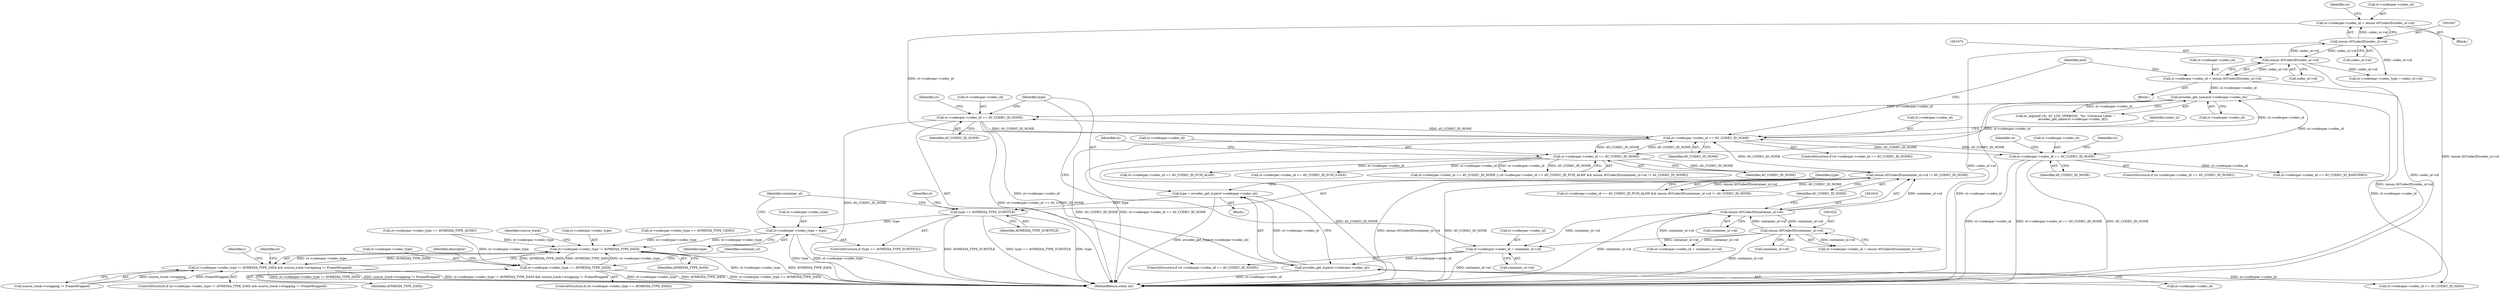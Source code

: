 digraph "0_FFmpeg_bab0716c7f4793ec42e05a5aa7e80d82a0dd4e75@pointer" {
"1001875" [label="(Call,st->codecpar->codec_type = type)"];
"1001872" [label="(Call,type == AVMEDIA_TYPE_SUBTITLE)"];
"1001863" [label="(Call,type = avcodec_get_type(st->codecpar->codec_id))"];
"1001865" [label="(Call,avcodec_get_type(st->codecpar->codec_id))"];
"1001847" [label="(Call,st->codecpar->codec_id == AV_CODEC_ID_NONE)"];
"1001085" [label="(Call,avcodec_get_name(st->codecpar->codec_id))"];
"1001068" [label="(Call,st->codecpar->codec_id = (enum AVCodecID)codec_ul->id)"];
"1001074" [label="(Call,(enum AVCodecID)codec_ul->id)"];
"1001046" [label="(Call,(enum AVCodecID)codec_ul->id)"];
"1001052" [label="(Call,st->codecpar->codec_id == AV_CODEC_ID_NONE)"];
"1001040" [label="(Call,st->codecpar->codec_id = (enum AVCodecID)codec_ul->id)"];
"1001593" [label="(Call,st->codecpar->codec_id == AV_CODEC_ID_NONE)"];
"1001207" [label="(Call,st->codecpar->codec_id == AV_CODEC_ID_NONE)"];
"1001608" [label="(Call,(enum AVCodecID)container_ul->id != AV_CODEC_ID_NONE)"];
"1001609" [label="(Call,(enum AVCodecID)container_ul->id)"];
"1001621" [label="(Call,(enum AVCodecID)container_ul->id)"];
"1001854" [label="(Call,st->codecpar->codec_id = container_ul->id)"];
"1001965" [label="(Call,st->codecpar->codec_type != AVMEDIA_TYPE_DATA)"];
"1001832" [label="(Call,st->codecpar->codec_type == AVMEDIA_TYPE_DATA)"];
"1001964" [label="(Call,st->codecpar->codec_type != AVMEDIA_TYPE_DATA && source_track->wrapping != FrameWrapped)"];
"1001855" [label="(Call,st->codecpar->codec_id)"];
"1001865" [label="(Call,avcodec_get_type(st->codecpar->codec_id))"];
"1001601" [label="(Call,st->codecpar->codec_id == AV_CODEC_ID_PCM_ALAW)"];
"1001053" [label="(Call,st->codecpar->codec_id)"];
"1001055" [label="(Identifier,st)"];
"1001578" [label="(Call,st->codecpar->codec_type == AVMEDIA_TYPE_AUDIO)"];
"1001838" [label="(Identifier,AVMEDIA_TYPE_DATA)"];
"1001046" [label="(Call,(enum AVCodecID)codec_ul->id)"];
"1001876" [label="(Call,st->codecpar->codec_type)"];
"1001614" [label="(Identifier,AV_CODEC_ID_NONE)"];
"1001594" [label="(Call,st->codecpar->codec_id)"];
"1001842" [label="(Identifier,container_ul)"];
"1000226" [label="(Block,)"];
"1000225" [label="(Identifier,i)"];
"1001974" [label="(Identifier,source_track)"];
"1001226" [label="(Identifier,st)"];
"1001860" [label="(Call,container_ul->id)"];
"1001623" [label="(Call,container_ul->id)"];
"1001076" [label="(Call,codec_ul->id)"];
"1001884" [label="(Identifier,container_ul)"];
"1001831" [label="(ControlStructure,if (st->codecpar->codec_type == AVMEDIA_TYPE_DATA))"];
"1001857" [label="(Identifier,st)"];
"1001615" [label="(Call,st->codecpar->codec_id = (enum AVCodecID)container_ul->id)"];
"1001972" [label="(Call,source_track->wrapping != FrameWrapped)"];
"1001833" [label="(Call,st->codecpar->codec_type)"];
"1001846" [label="(ControlStructure,if (st->codecpar->codec_id == AV_CODEC_ID_NONE))"];
"1001853" [label="(Identifier,AV_CODEC_ID_NONE)"];
"1001079" [label="(Call,av_log(mxf->fc, AV_LOG_VERBOSE, \"%s: Universal Label: \",\n               avcodec_get_name(st->codecpar->codec_id)))"];
"1001207" [label="(Call,st->codecpar->codec_id == AV_CODEC_ID_NONE)"];
"1001864" [label="(Identifier,type)"];
"1001052" [label="(Call,st->codecpar->codec_id == AV_CODEC_ID_NONE)"];
"1001963" [label="(ControlStructure,if (st->codecpar->codec_type != AVMEDIA_TYPE_DATA && source_track->wrapping != FrameWrapped))"];
"1001875" [label="(Call,st->codecpar->codec_type = type)"];
"1001208" [label="(Call,st->codecpar->codec_id)"];
"1001604" [label="(Identifier,st)"];
"1001839" [label="(Block,)"];
"1001989" [label="(MethodReturn,static int)"];
"1001051" [label="(ControlStructure,if (st->codecpar->codec_id == AV_CODEC_ID_NONE))"];
"1001213" [label="(Identifier,AV_CODEC_ID_NONE)"];
"1001041" [label="(Call,st->codecpar->codec_id)"];
"1001731" [label="(Call,st->codecpar->codec_id == AV_CODEC_ID_PCM_S16LE)"];
"1001206" [label="(ControlStructure,if (st->codecpar->codec_id == AV_CODEC_ID_NONE))"];
"1001048" [label="(Call,codec_ul->id)"];
"1001873" [label="(Identifier,type)"];
"1001881" [label="(Identifier,type)"];
"1001854" [label="(Call,st->codecpar->codec_id = container_ul->id)"];
"1001059" [label="(Block,)"];
"1001847" [label="(Call,st->codecpar->codec_id == AV_CODEC_ID_NONE)"];
"1001081" [label="(Identifier,mxf)"];
"1001593" [label="(Call,st->codecpar->codec_id == AV_CODEC_ID_NONE)"];
"1001966" [label="(Call,st->codecpar->codec_type)"];
"1001069" [label="(Call,st->codecpar->codec_id)"];
"1001964" [label="(Call,st->codecpar->codec_type != AVMEDIA_TYPE_DATA && source_track->wrapping != FrameWrapped)"];
"1001040" [label="(Call,st->codecpar->codec_id = (enum AVCodecID)codec_ul->id)"];
"1001600" [label="(Call,st->codecpar->codec_id == AV_CODEC_ID_PCM_ALAW && (enum AVCodecID)container_ul->id != AV_CODEC_ID_NONE)"];
"1001068" [label="(Call,st->codecpar->codec_id = (enum AVCodecID)codec_ul->id)"];
"1001085" [label="(Call,avcodec_get_name(st->codecpar->codec_id))"];
"1001214" [label="(Call,st->codecpar->codec_id = container_ul->id)"];
"1001061" [label="(Identifier,codec_ul)"];
"1001592" [label="(Call,st->codecpar->codec_id == AV_CODEC_ID_NONE || (st->codecpar->codec_id == AV_CODEC_ID_PCM_ALAW && (enum AVCodecID)container_ul->id != AV_CODEC_ID_NONE))"];
"1001832" [label="(Call,st->codecpar->codec_type == AVMEDIA_TYPE_DATA)"];
"1001925" [label="(Call,st->codecpar->codec_id == AV_CODEC_ID_H264)"];
"1000909" [label="(Call,st->codecpar->codec_type = codec_ul->id)"];
"1001217" [label="(Identifier,st)"];
"1001871" [label="(ControlStructure,if (type == AVMEDIA_TYPE_SUBTITLE))"];
"1001874" [label="(Identifier,AVMEDIA_TYPE_SUBTITLE)"];
"1001971" [label="(Identifier,AVMEDIA_TYPE_DATA)"];
"1001086" [label="(Call,st->codecpar->codec_id)"];
"1001058" [label="(Identifier,AV_CODEC_ID_NONE)"];
"1001074" [label="(Call,(enum AVCodecID)codec_ul->id)"];
"1001863" [label="(Call,type = avcodec_get_type(st->codecpar->codec_id))"];
"1001965" [label="(Call,st->codecpar->codec_type != AVMEDIA_TYPE_DATA)"];
"1001878" [label="(Identifier,st)"];
"1001898" [label="(Identifier,descriptor)"];
"1001599" [label="(Identifier,AV_CODEC_ID_NONE)"];
"1001872" [label="(Call,type == AVMEDIA_TYPE_SUBTITLE)"];
"1001621" [label="(Call,(enum AVCodecID)container_ul->id)"];
"1001848" [label="(Call,st->codecpar->codec_id)"];
"1001609" [label="(Call,(enum AVCodecID)container_ul->id)"];
"1001611" [label="(Call,container_ul->id)"];
"1001187" [label="(Call,st->codecpar->codec_type == AVMEDIA_TYPE_VIDEO)"];
"1001608" [label="(Call,(enum AVCodecID)container_ul->id != AV_CODEC_ID_NONE)"];
"1001866" [label="(Call,st->codecpar->codec_id)"];
"1001980" [label="(Identifier,st)"];
"1001412" [label="(Call,st->codecpar->codec_id == AV_CODEC_ID_RAWVIDEO)"];
"1001875" -> "1001871"  [label="AST: "];
"1001875" -> "1001881"  [label="CFG: "];
"1001876" -> "1001875"  [label="AST: "];
"1001881" -> "1001875"  [label="AST: "];
"1001884" -> "1001875"  [label="CFG: "];
"1001875" -> "1001989"  [label="DDG: type"];
"1001875" -> "1001989"  [label="DDG: st->codecpar->codec_type"];
"1001872" -> "1001875"  [label="DDG: type"];
"1001875" -> "1001965"  [label="DDG: st->codecpar->codec_type"];
"1001872" -> "1001871"  [label="AST: "];
"1001872" -> "1001874"  [label="CFG: "];
"1001873" -> "1001872"  [label="AST: "];
"1001874" -> "1001872"  [label="AST: "];
"1001878" -> "1001872"  [label="CFG: "];
"1001884" -> "1001872"  [label="CFG: "];
"1001872" -> "1001989"  [label="DDG: type == AVMEDIA_TYPE_SUBTITLE"];
"1001872" -> "1001989"  [label="DDG: type"];
"1001872" -> "1001989"  [label="DDG: AVMEDIA_TYPE_SUBTITLE"];
"1001863" -> "1001872"  [label="DDG: type"];
"1001863" -> "1001839"  [label="AST: "];
"1001863" -> "1001865"  [label="CFG: "];
"1001864" -> "1001863"  [label="AST: "];
"1001865" -> "1001863"  [label="AST: "];
"1001873" -> "1001863"  [label="CFG: "];
"1001863" -> "1001989"  [label="DDG: avcodec_get_type(st->codecpar->codec_id)"];
"1001865" -> "1001863"  [label="DDG: st->codecpar->codec_id"];
"1001865" -> "1001866"  [label="CFG: "];
"1001866" -> "1001865"  [label="AST: "];
"1001865" -> "1001989"  [label="DDG: st->codecpar->codec_id"];
"1001847" -> "1001865"  [label="DDG: st->codecpar->codec_id"];
"1001854" -> "1001865"  [label="DDG: st->codecpar->codec_id"];
"1001865" -> "1001925"  [label="DDG: st->codecpar->codec_id"];
"1001847" -> "1001846"  [label="AST: "];
"1001847" -> "1001853"  [label="CFG: "];
"1001848" -> "1001847"  [label="AST: "];
"1001853" -> "1001847"  [label="AST: "];
"1001857" -> "1001847"  [label="CFG: "];
"1001864" -> "1001847"  [label="CFG: "];
"1001847" -> "1001989"  [label="DDG: st->codecpar->codec_id == AV_CODEC_ID_NONE"];
"1001847" -> "1001989"  [label="DDG: AV_CODEC_ID_NONE"];
"1001847" -> "1001052"  [label="DDG: AV_CODEC_ID_NONE"];
"1001085" -> "1001847"  [label="DDG: st->codecpar->codec_id"];
"1001052" -> "1001847"  [label="DDG: AV_CODEC_ID_NONE"];
"1001085" -> "1001079"  [label="AST: "];
"1001085" -> "1001086"  [label="CFG: "];
"1001086" -> "1001085"  [label="AST: "];
"1001079" -> "1001085"  [label="CFG: "];
"1001085" -> "1001989"  [label="DDG: st->codecpar->codec_id"];
"1001085" -> "1001079"  [label="DDG: st->codecpar->codec_id"];
"1001068" -> "1001085"  [label="DDG: st->codecpar->codec_id"];
"1001052" -> "1001085"  [label="DDG: st->codecpar->codec_id"];
"1001085" -> "1001207"  [label="DDG: st->codecpar->codec_id"];
"1001085" -> "1001593"  [label="DDG: st->codecpar->codec_id"];
"1001085" -> "1001925"  [label="DDG: st->codecpar->codec_id"];
"1001068" -> "1001059"  [label="AST: "];
"1001068" -> "1001074"  [label="CFG: "];
"1001069" -> "1001068"  [label="AST: "];
"1001074" -> "1001068"  [label="AST: "];
"1001081" -> "1001068"  [label="CFG: "];
"1001068" -> "1001989"  [label="DDG: (enum AVCodecID)codec_ul->id"];
"1001074" -> "1001068"  [label="DDG: codec_ul->id"];
"1001074" -> "1001076"  [label="CFG: "];
"1001075" -> "1001074"  [label="AST: "];
"1001076" -> "1001074"  [label="AST: "];
"1001074" -> "1001989"  [label="DDG: codec_ul->id"];
"1001074" -> "1000909"  [label="DDG: codec_ul->id"];
"1001074" -> "1001046"  [label="DDG: codec_ul->id"];
"1001046" -> "1001074"  [label="DDG: codec_ul->id"];
"1001046" -> "1001040"  [label="AST: "];
"1001046" -> "1001048"  [label="CFG: "];
"1001047" -> "1001046"  [label="AST: "];
"1001048" -> "1001046"  [label="AST: "];
"1001040" -> "1001046"  [label="CFG: "];
"1001046" -> "1001989"  [label="DDG: codec_ul->id"];
"1001046" -> "1000909"  [label="DDG: codec_ul->id"];
"1001046" -> "1001040"  [label="DDG: codec_ul->id"];
"1001052" -> "1001051"  [label="AST: "];
"1001052" -> "1001058"  [label="CFG: "];
"1001053" -> "1001052"  [label="AST: "];
"1001058" -> "1001052"  [label="AST: "];
"1001061" -> "1001052"  [label="CFG: "];
"1001081" -> "1001052"  [label="CFG: "];
"1001052" -> "1001989"  [label="DDG: AV_CODEC_ID_NONE"];
"1001052" -> "1001989"  [label="DDG: st->codecpar->codec_id == AV_CODEC_ID_NONE"];
"1001040" -> "1001052"  [label="DDG: st->codecpar->codec_id"];
"1001593" -> "1001052"  [label="DDG: AV_CODEC_ID_NONE"];
"1001207" -> "1001052"  [label="DDG: AV_CODEC_ID_NONE"];
"1001608" -> "1001052"  [label="DDG: AV_CODEC_ID_NONE"];
"1001052" -> "1001207"  [label="DDG: AV_CODEC_ID_NONE"];
"1001052" -> "1001593"  [label="DDG: AV_CODEC_ID_NONE"];
"1001040" -> "1000226"  [label="AST: "];
"1001041" -> "1001040"  [label="AST: "];
"1001055" -> "1001040"  [label="CFG: "];
"1001040" -> "1001989"  [label="DDG: (enum AVCodecID)codec_ul->id"];
"1001593" -> "1001592"  [label="AST: "];
"1001593" -> "1001599"  [label="CFG: "];
"1001594" -> "1001593"  [label="AST: "];
"1001599" -> "1001593"  [label="AST: "];
"1001604" -> "1001593"  [label="CFG: "];
"1001592" -> "1001593"  [label="CFG: "];
"1001593" -> "1001989"  [label="DDG: AV_CODEC_ID_NONE"];
"1001593" -> "1001592"  [label="DDG: st->codecpar->codec_id"];
"1001593" -> "1001592"  [label="DDG: AV_CODEC_ID_NONE"];
"1001593" -> "1001601"  [label="DDG: st->codecpar->codec_id"];
"1001593" -> "1001608"  [label="DDG: AV_CODEC_ID_NONE"];
"1001593" -> "1001731"  [label="DDG: st->codecpar->codec_id"];
"1001207" -> "1001206"  [label="AST: "];
"1001207" -> "1001213"  [label="CFG: "];
"1001208" -> "1001207"  [label="AST: "];
"1001213" -> "1001207"  [label="AST: "];
"1001217" -> "1001207"  [label="CFG: "];
"1001226" -> "1001207"  [label="CFG: "];
"1001207" -> "1001989"  [label="DDG: AV_CODEC_ID_NONE"];
"1001207" -> "1001989"  [label="DDG: st->codecpar->codec_id"];
"1001207" -> "1001989"  [label="DDG: st->codecpar->codec_id == AV_CODEC_ID_NONE"];
"1001207" -> "1001412"  [label="DDG: st->codecpar->codec_id"];
"1001608" -> "1001600"  [label="AST: "];
"1001608" -> "1001614"  [label="CFG: "];
"1001609" -> "1001608"  [label="AST: "];
"1001614" -> "1001608"  [label="AST: "];
"1001600" -> "1001608"  [label="CFG: "];
"1001608" -> "1001989"  [label="DDG: (enum AVCodecID)container_ul->id"];
"1001608" -> "1001989"  [label="DDG: AV_CODEC_ID_NONE"];
"1001608" -> "1001600"  [label="DDG: (enum AVCodecID)container_ul->id"];
"1001608" -> "1001600"  [label="DDG: AV_CODEC_ID_NONE"];
"1001609" -> "1001608"  [label="DDG: container_ul->id"];
"1001609" -> "1001611"  [label="CFG: "];
"1001610" -> "1001609"  [label="AST: "];
"1001611" -> "1001609"  [label="AST: "];
"1001614" -> "1001609"  [label="CFG: "];
"1001609" -> "1001989"  [label="DDG: container_ul->id"];
"1001609" -> "1001214"  [label="DDG: container_ul->id"];
"1001621" -> "1001609"  [label="DDG: container_ul->id"];
"1001609" -> "1001621"  [label="DDG: container_ul->id"];
"1001609" -> "1001854"  [label="DDG: container_ul->id"];
"1001621" -> "1001615"  [label="AST: "];
"1001621" -> "1001623"  [label="CFG: "];
"1001622" -> "1001621"  [label="AST: "];
"1001623" -> "1001621"  [label="AST: "];
"1001615" -> "1001621"  [label="CFG: "];
"1001621" -> "1001989"  [label="DDG: container_ul->id"];
"1001621" -> "1001214"  [label="DDG: container_ul->id"];
"1001621" -> "1001615"  [label="DDG: container_ul->id"];
"1001621" -> "1001854"  [label="DDG: container_ul->id"];
"1001854" -> "1001846"  [label="AST: "];
"1001854" -> "1001860"  [label="CFG: "];
"1001855" -> "1001854"  [label="AST: "];
"1001860" -> "1001854"  [label="AST: "];
"1001864" -> "1001854"  [label="CFG: "];
"1001854" -> "1001989"  [label="DDG: container_ul->id"];
"1001965" -> "1001964"  [label="AST: "];
"1001965" -> "1001971"  [label="CFG: "];
"1001966" -> "1001965"  [label="AST: "];
"1001971" -> "1001965"  [label="AST: "];
"1001974" -> "1001965"  [label="CFG: "];
"1001964" -> "1001965"  [label="CFG: "];
"1001965" -> "1001989"  [label="DDG: st->codecpar->codec_type"];
"1001965" -> "1001989"  [label="DDG: AVMEDIA_TYPE_DATA"];
"1001965" -> "1001832"  [label="DDG: AVMEDIA_TYPE_DATA"];
"1001965" -> "1001964"  [label="DDG: st->codecpar->codec_type"];
"1001965" -> "1001964"  [label="DDG: AVMEDIA_TYPE_DATA"];
"1001187" -> "1001965"  [label="DDG: st->codecpar->codec_type"];
"1001578" -> "1001965"  [label="DDG: st->codecpar->codec_type"];
"1001832" -> "1001965"  [label="DDG: st->codecpar->codec_type"];
"1001832" -> "1001965"  [label="DDG: AVMEDIA_TYPE_DATA"];
"1001832" -> "1001831"  [label="AST: "];
"1001832" -> "1001838"  [label="CFG: "];
"1001833" -> "1001832"  [label="AST: "];
"1001838" -> "1001832"  [label="AST: "];
"1001842" -> "1001832"  [label="CFG: "];
"1001898" -> "1001832"  [label="CFG: "];
"1001832" -> "1001989"  [label="DDG: st->codecpar->codec_type"];
"1001832" -> "1001989"  [label="DDG: AVMEDIA_TYPE_DATA"];
"1001832" -> "1001989"  [label="DDG: st->codecpar->codec_type == AVMEDIA_TYPE_DATA"];
"1001578" -> "1001832"  [label="DDG: st->codecpar->codec_type"];
"1001964" -> "1001963"  [label="AST: "];
"1001964" -> "1001972"  [label="CFG: "];
"1001972" -> "1001964"  [label="AST: "];
"1001980" -> "1001964"  [label="CFG: "];
"1000225" -> "1001964"  [label="CFG: "];
"1001964" -> "1001989"  [label="DDG: st->codecpar->codec_type != AVMEDIA_TYPE_DATA && source_track->wrapping != FrameWrapped"];
"1001964" -> "1001989"  [label="DDG: st->codecpar->codec_type != AVMEDIA_TYPE_DATA"];
"1001964" -> "1001989"  [label="DDG: source_track->wrapping != FrameWrapped"];
"1001972" -> "1001964"  [label="DDG: source_track->wrapping"];
"1001972" -> "1001964"  [label="DDG: FrameWrapped"];
}
